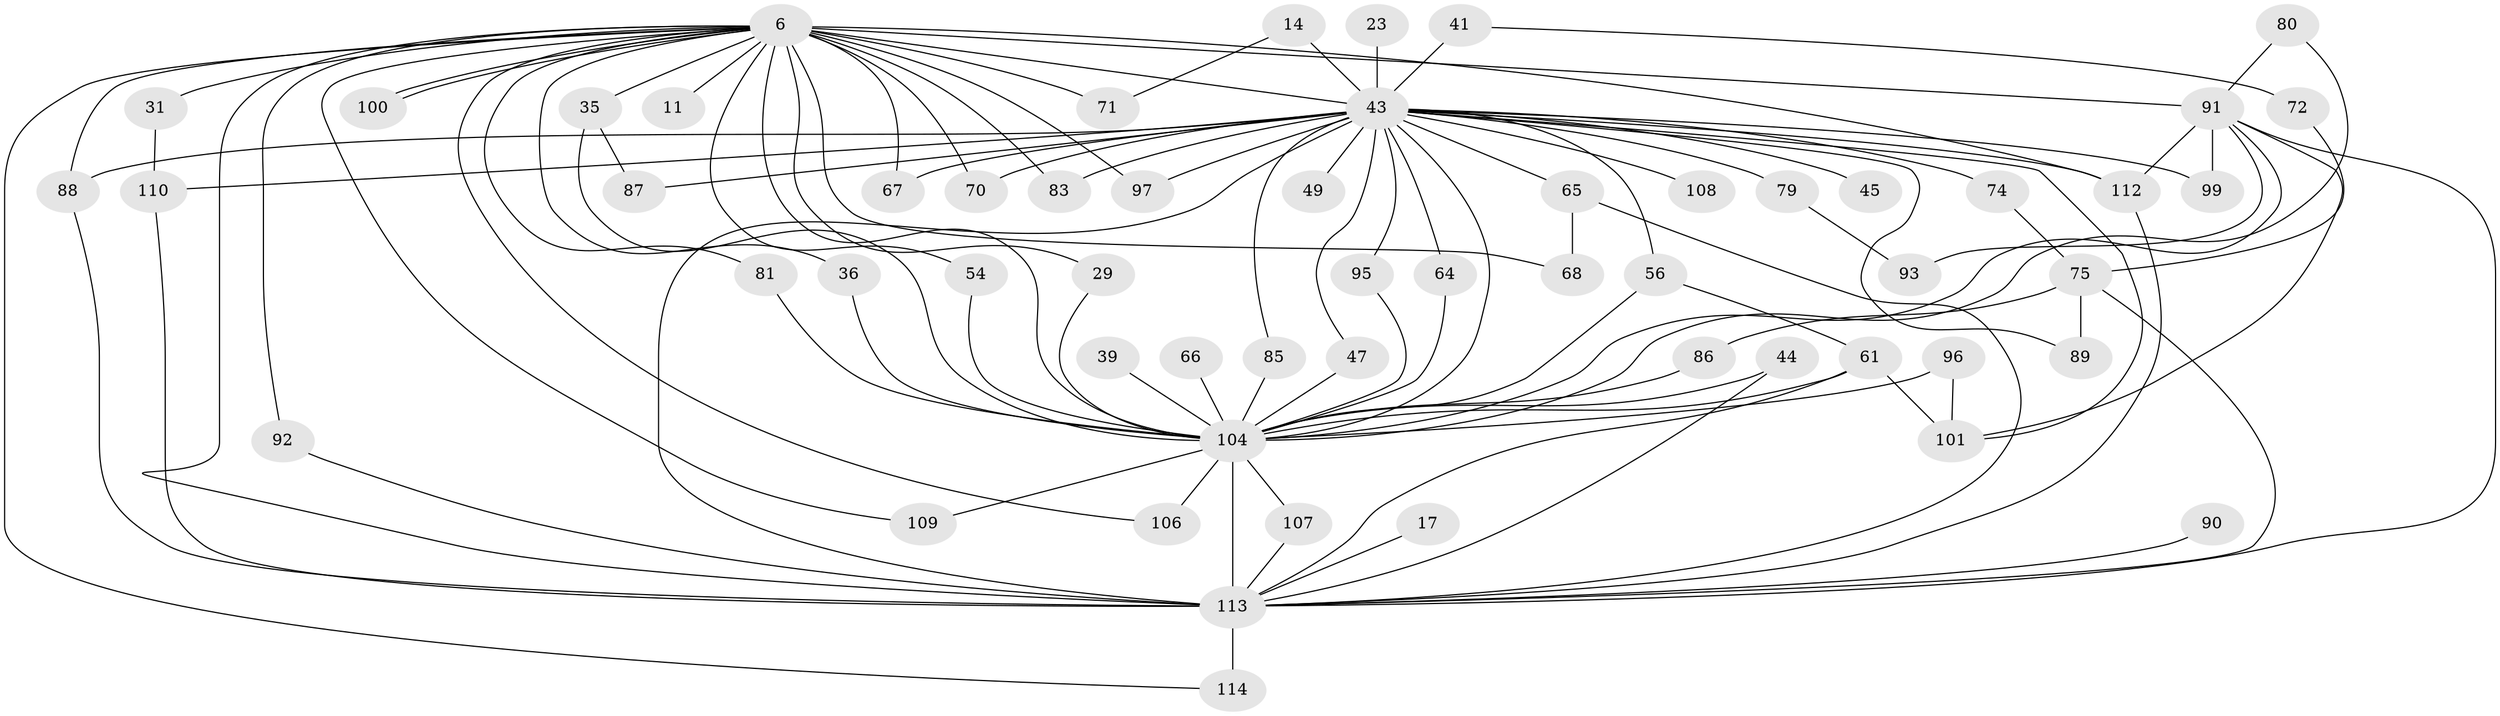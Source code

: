 // original degree distribution, {26: 0.008771929824561403, 21: 0.02631578947368421, 22: 0.008771929824561403, 17: 0.008771929824561403, 23: 0.008771929824561403, 29: 0.008771929824561403, 20: 0.017543859649122806, 2: 0.5, 5: 0.043859649122807015, 3: 0.2982456140350877, 4: 0.03508771929824561, 9: 0.008771929824561403, 7: 0.017543859649122806, 6: 0.008771929824561403}
// Generated by graph-tools (version 1.1) at 2025/44/03/09/25 04:44:38]
// undirected, 57 vertices, 105 edges
graph export_dot {
graph [start="1"]
  node [color=gray90,style=filled];
  6 [super="+1"];
  11;
  14;
  17;
  23;
  29;
  31 [super="+15"];
  35 [super="+20"];
  36;
  39;
  41;
  43 [super="+18+9+7"];
  44;
  45;
  47;
  49;
  54;
  56 [super="+12+53"];
  61 [super="+42+57"];
  64;
  65 [super="+34"];
  66;
  67;
  68;
  70;
  71 [super="+58"];
  72;
  74;
  75 [super="+55"];
  79;
  80;
  81;
  83 [super="+22"];
  85;
  86;
  87;
  88 [super="+33+60"];
  89;
  90;
  91 [super="+46+76"];
  92;
  93;
  95;
  96;
  97;
  99;
  100;
  101 [super="+63+48"];
  104 [super="+37+8+103"];
  106 [super="+62+25"];
  107;
  108;
  109;
  110 [super="+105"];
  112 [super="+77+40+69+73"];
  113 [super="+13+111+94+98+10"];
  114 [super="+52"];
  6 -- 11 [weight=2];
  6 -- 29;
  6 -- 31 [weight=3];
  6 -- 54;
  6 -- 67;
  6 -- 68;
  6 -- 70;
  6 -- 71 [weight=2];
  6 -- 91 [weight=4];
  6 -- 100;
  6 -- 100;
  6 -- 113 [weight=8];
  6 -- 81;
  6 -- 83 [weight=2];
  6 -- 92;
  6 -- 97;
  6 -- 36;
  6 -- 106;
  6 -- 109;
  6 -- 114;
  6 -- 88 [weight=2];
  6 -- 43 [weight=9];
  6 -- 35;
  6 -- 112;
  6 -- 104 [weight=5];
  14 -- 71;
  14 -- 43 [weight=2];
  17 -- 113 [weight=3];
  23 -- 43 [weight=2];
  29 -- 104;
  31 -- 110;
  35 -- 87;
  35 -- 104 [weight=2];
  36 -- 104;
  39 -- 104 [weight=2];
  41 -- 72;
  41 -- 43 [weight=2];
  43 -- 74;
  43 -- 67;
  43 -- 79 [weight=2];
  43 -- 83;
  43 -- 87;
  43 -- 88;
  43 -- 89;
  43 -- 95;
  43 -- 97;
  43 -- 99;
  43 -- 45 [weight=2];
  43 -- 47;
  43 -- 49 [weight=2];
  43 -- 64;
  43 -- 65;
  43 -- 70;
  43 -- 85;
  43 -- 108;
  43 -- 112 [weight=4];
  43 -- 113 [weight=11];
  43 -- 101 [weight=2];
  43 -- 104 [weight=12];
  43 -- 110;
  43 -- 56;
  44 -- 104;
  44 -- 113;
  47 -- 104;
  54 -- 104;
  56 -- 104 [weight=3];
  56 -- 61;
  61 -- 101;
  61 -- 113 [weight=3];
  61 -- 104 [weight=2];
  64 -- 104;
  65 -- 68;
  65 -- 113 [weight=2];
  66 -- 104 [weight=2];
  72 -- 75;
  74 -- 75;
  75 -- 86;
  75 -- 89;
  75 -- 113 [weight=4];
  79 -- 93;
  80 -- 91;
  80 -- 104;
  81 -- 104;
  85 -- 104;
  86 -- 104;
  88 -- 113;
  90 -- 113 [weight=2];
  91 -- 99;
  91 -- 93;
  91 -- 101;
  91 -- 112;
  91 -- 104;
  91 -- 113;
  92 -- 113;
  95 -- 104;
  96 -- 101;
  96 -- 104;
  104 -- 106 [weight=3];
  104 -- 107;
  104 -- 109;
  104 -- 113 [weight=10];
  107 -- 113;
  110 -- 113;
  112 -- 113;
  113 -- 114 [weight=2];
}
